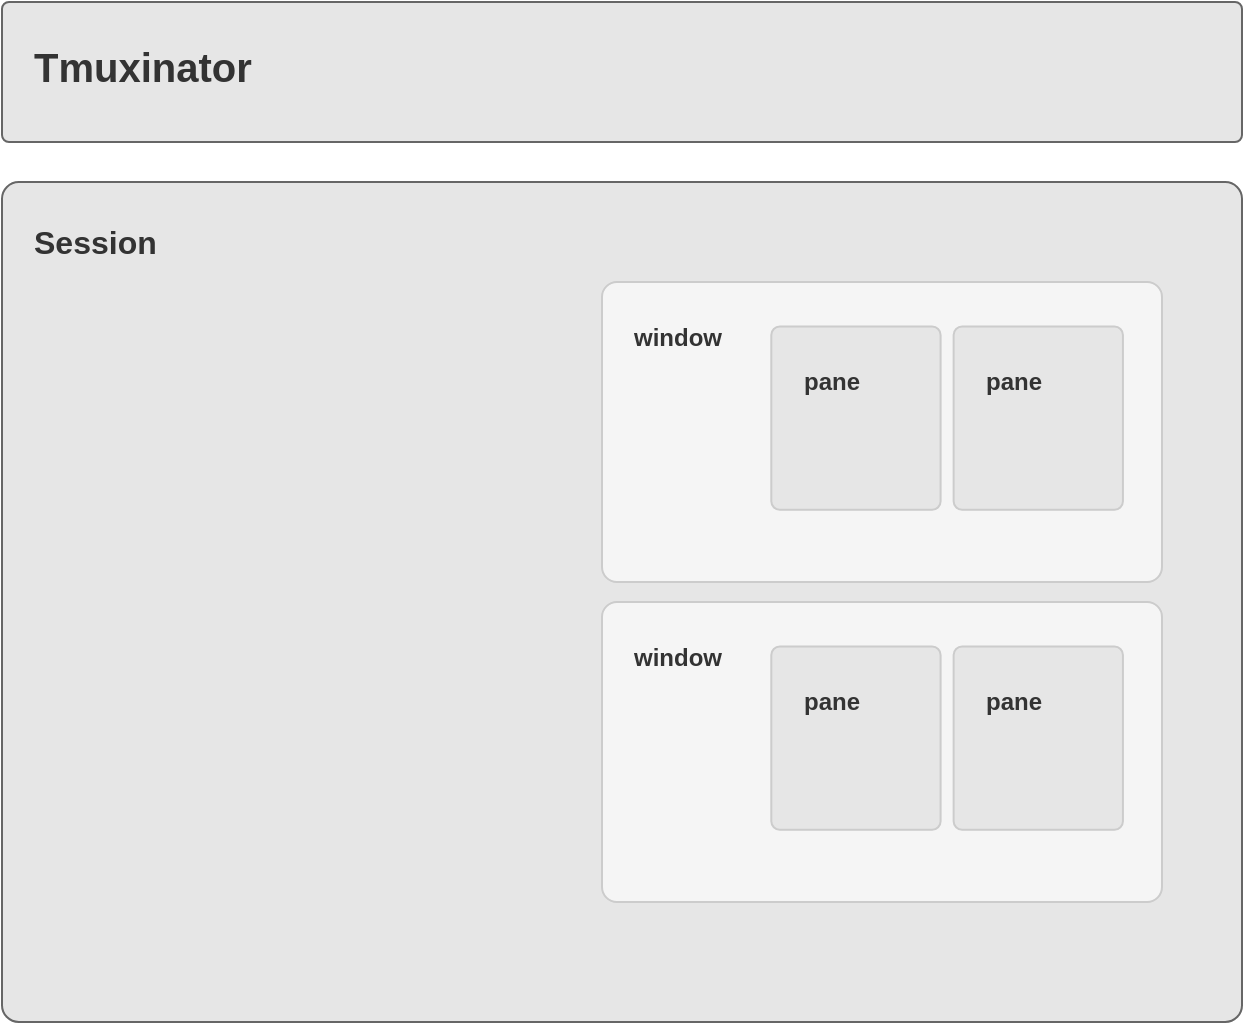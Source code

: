 <mxfile version="14.8.0" type="github">
  <diagram id="4XpLUMM_PnMWE8zGxHjn" name="Page-1">
    <mxGraphModel dx="1422" dy="767" grid="1" gridSize="10" guides="1" tooltips="1" connect="1" arrows="1" fold="1" page="1" pageScale="1" pageWidth="850" pageHeight="1100" math="0" shadow="0">
      <root>
        <mxCell id="0" />
        <mxCell id="1" parent="0" />
        <mxCell id="2SN-M6u0qSew94x6MUZS-1" value="Tmuxinator" style="rounded=1;whiteSpace=wrap;html=1;fontStyle=1;arcSize=5;align=left;verticalAlign=top;spacingLeft=8;spacingTop=8;fontSize=20;fontColor=#333333;strokeColor=#666666;fillColor=#E6E6E6;spacingBottom=16;spacing=8;container=1;dropTarget=1;recursiveResize=0;collapsible=0;" vertex="1" parent="1">
          <mxGeometry x="110" y="80" width="620" height="70" as="geometry" />
        </mxCell>
        <mxCell id="2SN-M6u0qSew94x6MUZS-2" value="Session" style="rounded=1;whiteSpace=wrap;html=1;fontStyle=1;arcSize=2;align=left;verticalAlign=top;spacingLeft=8;spacingTop=8;fontSize=16;fontColor=#333333;strokeColor=#666666;fillColor=#E6E6E6;spacingBottom=16;spacing=8;container=1;dropTarget=1;recursiveResize=0;collapsible=0;" vertex="1" parent="1">
          <mxGeometry x="110" y="170" width="620" height="420" as="geometry" />
        </mxCell>
        <mxCell id="2SN-M6u0qSew94x6MUZS-3" value="window" style="rounded=1;whiteSpace=wrap;html=1;fontStyle=1;arcSize=5;align=left;verticalAlign=top;spacingLeft=8;spacingTop=8;fontSize=12;fontColor=#333333;fillColor=#f5f5f5;spacingBottom=16;spacing=8;container=1;dropTarget=1;recursiveResize=1;collapsible=0;strokeColor=#CCCCCC;" vertex="1" parent="2SN-M6u0qSew94x6MUZS-2">
          <mxGeometry x="300" y="50" width="280" height="150" as="geometry" />
        </mxCell>
        <mxCell id="2SN-M6u0qSew94x6MUZS-4" value="pane" style="rounded=1;whiteSpace=wrap;html=1;fontStyle=1;arcSize=5;align=left;verticalAlign=top;spacingLeft=8;spacingTop=8;fontSize=12;fontColor=#333333;strokeColor=#CCCCCC;fillColor=#E6E6E6;spacingBottom=16;spacing=8;container=1;dropTarget=1;recursiveResize=0;collapsible=0;" vertex="1" parent="2SN-M6u0qSew94x6MUZS-3">
          <mxGeometry x="175.814" y="22.222" width="84.651" height="91.667" as="geometry" />
        </mxCell>
        <mxCell id="2SN-M6u0qSew94x6MUZS-5" value="pane" style="rounded=1;whiteSpace=wrap;html=1;fontStyle=1;arcSize=5;align=left;verticalAlign=top;spacingLeft=8;spacingTop=8;fontSize=12;fontColor=#333333;strokeColor=#CCCCCC;spacingBottom=16;spacing=8;container=1;dropTarget=1;recursiveResize=0;collapsible=0;fillColor=#E6E6E6;" vertex="1" parent="2SN-M6u0qSew94x6MUZS-3">
          <mxGeometry x="84.651" y="22.222" width="84.651" height="91.667" as="geometry" />
        </mxCell>
        <mxCell id="2SN-M6u0qSew94x6MUZS-6" value="window" style="rounded=1;whiteSpace=wrap;html=1;fontStyle=1;arcSize=5;align=left;verticalAlign=top;spacingLeft=8;spacingTop=8;fontSize=12;fontColor=#333333;strokeColor=#CCCCCC;fillColor=#f5f5f5;spacingBottom=16;spacing=8;container=1;dropTarget=1;recursiveResize=1;collapsible=0;" vertex="1" parent="2SN-M6u0qSew94x6MUZS-2">
          <mxGeometry x="300" y="210" width="280" height="150" as="geometry" />
        </mxCell>
        <mxCell id="2SN-M6u0qSew94x6MUZS-7" value="pane" style="rounded=1;whiteSpace=wrap;html=1;fontStyle=1;arcSize=5;align=left;verticalAlign=top;spacingLeft=8;spacingTop=8;fontSize=12;fontColor=#333333;strokeColor=#CCCCCC;fillColor=#E6E6E6;spacingBottom=16;spacing=8;container=1;dropTarget=1;recursiveResize=0;collapsible=0;" vertex="1" parent="2SN-M6u0qSew94x6MUZS-6">
          <mxGeometry x="175.814" y="22.222" width="84.651" height="91.667" as="geometry" />
        </mxCell>
        <mxCell id="2SN-M6u0qSew94x6MUZS-8" value="pane" style="rounded=1;whiteSpace=wrap;html=1;fontStyle=1;arcSize=5;align=left;verticalAlign=top;spacingLeft=8;spacingTop=8;fontSize=12;fontColor=#333333;strokeColor=#CCCCCC;fillColor=#E6E6E6;spacingBottom=16;spacing=8;container=1;dropTarget=1;recursiveResize=0;collapsible=0;" vertex="1" parent="2SN-M6u0qSew94x6MUZS-6">
          <mxGeometry x="84.651" y="22.222" width="84.651" height="91.667" as="geometry" />
        </mxCell>
      </root>
    </mxGraphModel>
  </diagram>
</mxfile>
